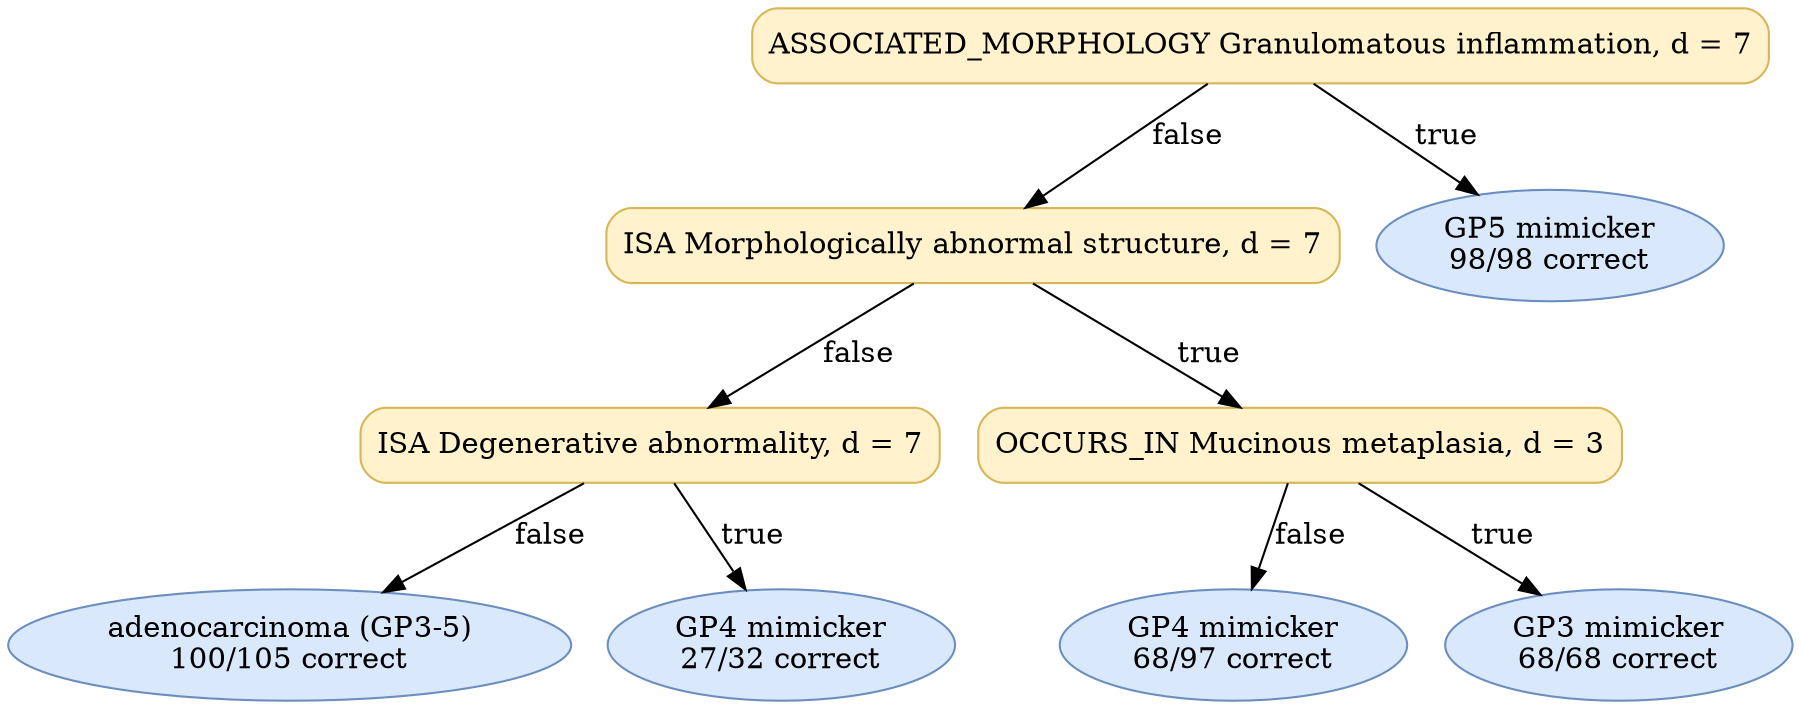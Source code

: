 digraph "DT" {
fontname="Times-Roman";
label="";
node [fontname="Times-Roman"];
Node1 [color="#D6B656", fillcolor="#FFF2CC", label="ASSOCIATED_MORPHOLOGY Granulomatous inflammation, d = 7", shape="box", style="rounded,filled"];
Node2 [color="#D6B656", fillcolor="#FFF2CC", label="ISA Morphologically abnormal structure, d = 7", shape="box", style="rounded,filled"];
Node3 [color="#D6B656", fillcolor="#FFF2CC", label="ISA Degenerative abnormality, d = 7", shape="box", style="rounded,filled"];
Node4 [color="#6C8EBF", fillcolor="#DAE8FC", label=<adenocarcinoma (GP3-5)<br/>100/105 correct>, shape="ellipse", style="rounded,filled"];
Node5 [color="#6C8EBF", fillcolor="#DAE8FC", label=<GP4 mimicker<br/>27/32 correct>, shape="ellipse", style="rounded,filled"];
Node6 [color="#D6B656", fillcolor="#FFF2CC", label="OCCURS_IN Mucinous metaplasia, d = 3", shape="box", style="rounded,filled"];
Node7 [color="#6C8EBF", fillcolor="#DAE8FC", label=<GP4 mimicker<br/>68/97 correct>, shape="ellipse", style="rounded,filled"];
Node8 [color="#6C8EBF", fillcolor="#DAE8FC", label=<GP3 mimicker<br/>68/68 correct>, shape="ellipse", style="rounded,filled"];
Node9 [color="#6C8EBF", fillcolor="#DAE8FC", label=<GP5 mimicker<br/>98/98 correct>, shape="ellipse", style="rounded,filled"];
Node1 -> Node2  [key=0, label="false"];
Node1 -> Node9  [key=0, label="true"];
Node2 -> Node3  [key=0, label="false"];
Node2 -> Node6  [key=0, label="true"];
Node3 -> Node4  [key=0, label="false"];
Node3 -> Node5  [key=0, label="true"];
Node6 -> Node7  [key=0, label="false"];
Node6 -> Node8  [key=0, label="true"];
}
